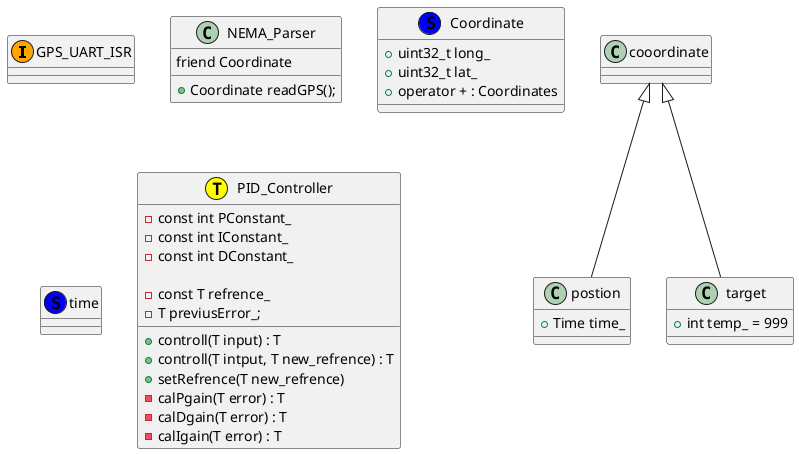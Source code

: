 @startuml

class GPS_UART_ISR <<(I, orange)>>{

}
class NEMA_Parser {
    friend Coordinate
    + Coordinate readGPS();
}

class Coordinate <<(S, blue)>> {
    + uint32_t long_
    + uint32_t lat_
    + operator + : Coordinates
}

class postion {
    + Time time_ 
}

class target {
    + int temp_ = 999
} 

cooordinate <|-- target
cooordinate <|-- postion 


     

class time <<(S, blue)>> {

}
class PID_Controller <<(T,yellow)>>{

    - const int PConstant_
    - const int IConstant_
    - const int DConstant_ 

    - const T refrence_
    - T previusError_;


    + controll(T input) : T
    + controll(T intput, T new_refrence) : T
    + setRefrence(T new_refrence)
    - calPgain(T error) : T 
    - calDgain(T error) : T 
    - calIgain(T error) : T
}

@enduml